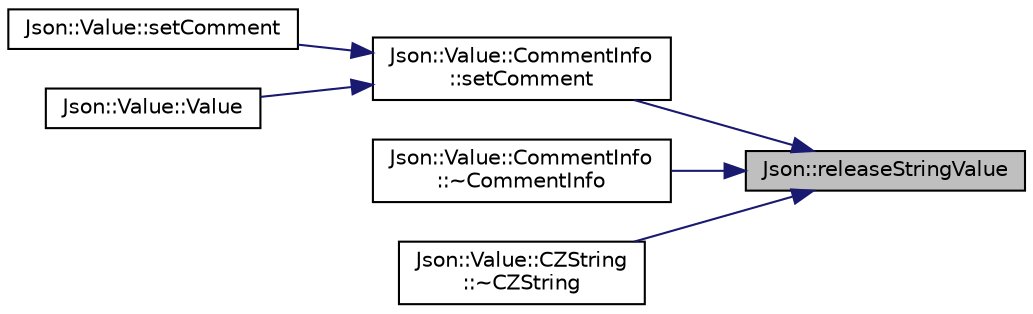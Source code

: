 digraph "Json::releaseStringValue"
{
 // LATEX_PDF_SIZE
  edge [fontname="Helvetica",fontsize="10",labelfontname="Helvetica",labelfontsize="10"];
  node [fontname="Helvetica",fontsize="10",shape=record];
  rankdir="RL";
  Node1 [label="Json::releaseStringValue",height=0.2,width=0.4,color="black", fillcolor="grey75", style="filled", fontcolor="black",tooltip=" "];
  Node1 -> Node2 [dir="back",color="midnightblue",fontsize="10",style="solid",fontname="Helvetica"];
  Node2 [label="Json::Value::CommentInfo\l::setComment",height=0.2,width=0.4,color="black", fillcolor="white", style="filled",URL="$struct_json_1_1_value_1_1_comment_info.html#a4d01c2cd8c07995969c5d636dfd4fa8c",tooltip=" "];
  Node2 -> Node3 [dir="back",color="midnightblue",fontsize="10",style="solid",fontname="Helvetica"];
  Node3 [label="Json::Value::setComment",height=0.2,width=0.4,color="black", fillcolor="white", style="filled",URL="$class_json_1_1_value.html#a2900152a2887b410a9ddabe278b9d492",tooltip="Comments must be //... or /* ... *‍/."];
  Node2 -> Node4 [dir="back",color="midnightblue",fontsize="10",style="solid",fontname="Helvetica"];
  Node4 [label="Json::Value::Value",height=0.2,width=0.4,color="black", fillcolor="white", style="filled",URL="$class_json_1_1_value.html#a436dfd3670f95fd665f680eba5cebcf0",tooltip="Deep copy."];
  Node1 -> Node5 [dir="back",color="midnightblue",fontsize="10",style="solid",fontname="Helvetica"];
  Node5 [label="Json::Value::CommentInfo\l::~CommentInfo",height=0.2,width=0.4,color="black", fillcolor="white", style="filled",URL="$struct_json_1_1_value_1_1_comment_info.html#ab4d0877190bdbf484e4e2a3bade42ac8",tooltip=" "];
  Node1 -> Node6 [dir="back",color="midnightblue",fontsize="10",style="solid",fontname="Helvetica"];
  Node6 [label="Json::Value::CZString\l::~CZString",height=0.2,width=0.4,color="black", fillcolor="white", style="filled",URL="$class_json_1_1_value_1_1_c_z_string.html#add6989dc7073646b95e5ebacb3f07d51",tooltip=" "];
}
